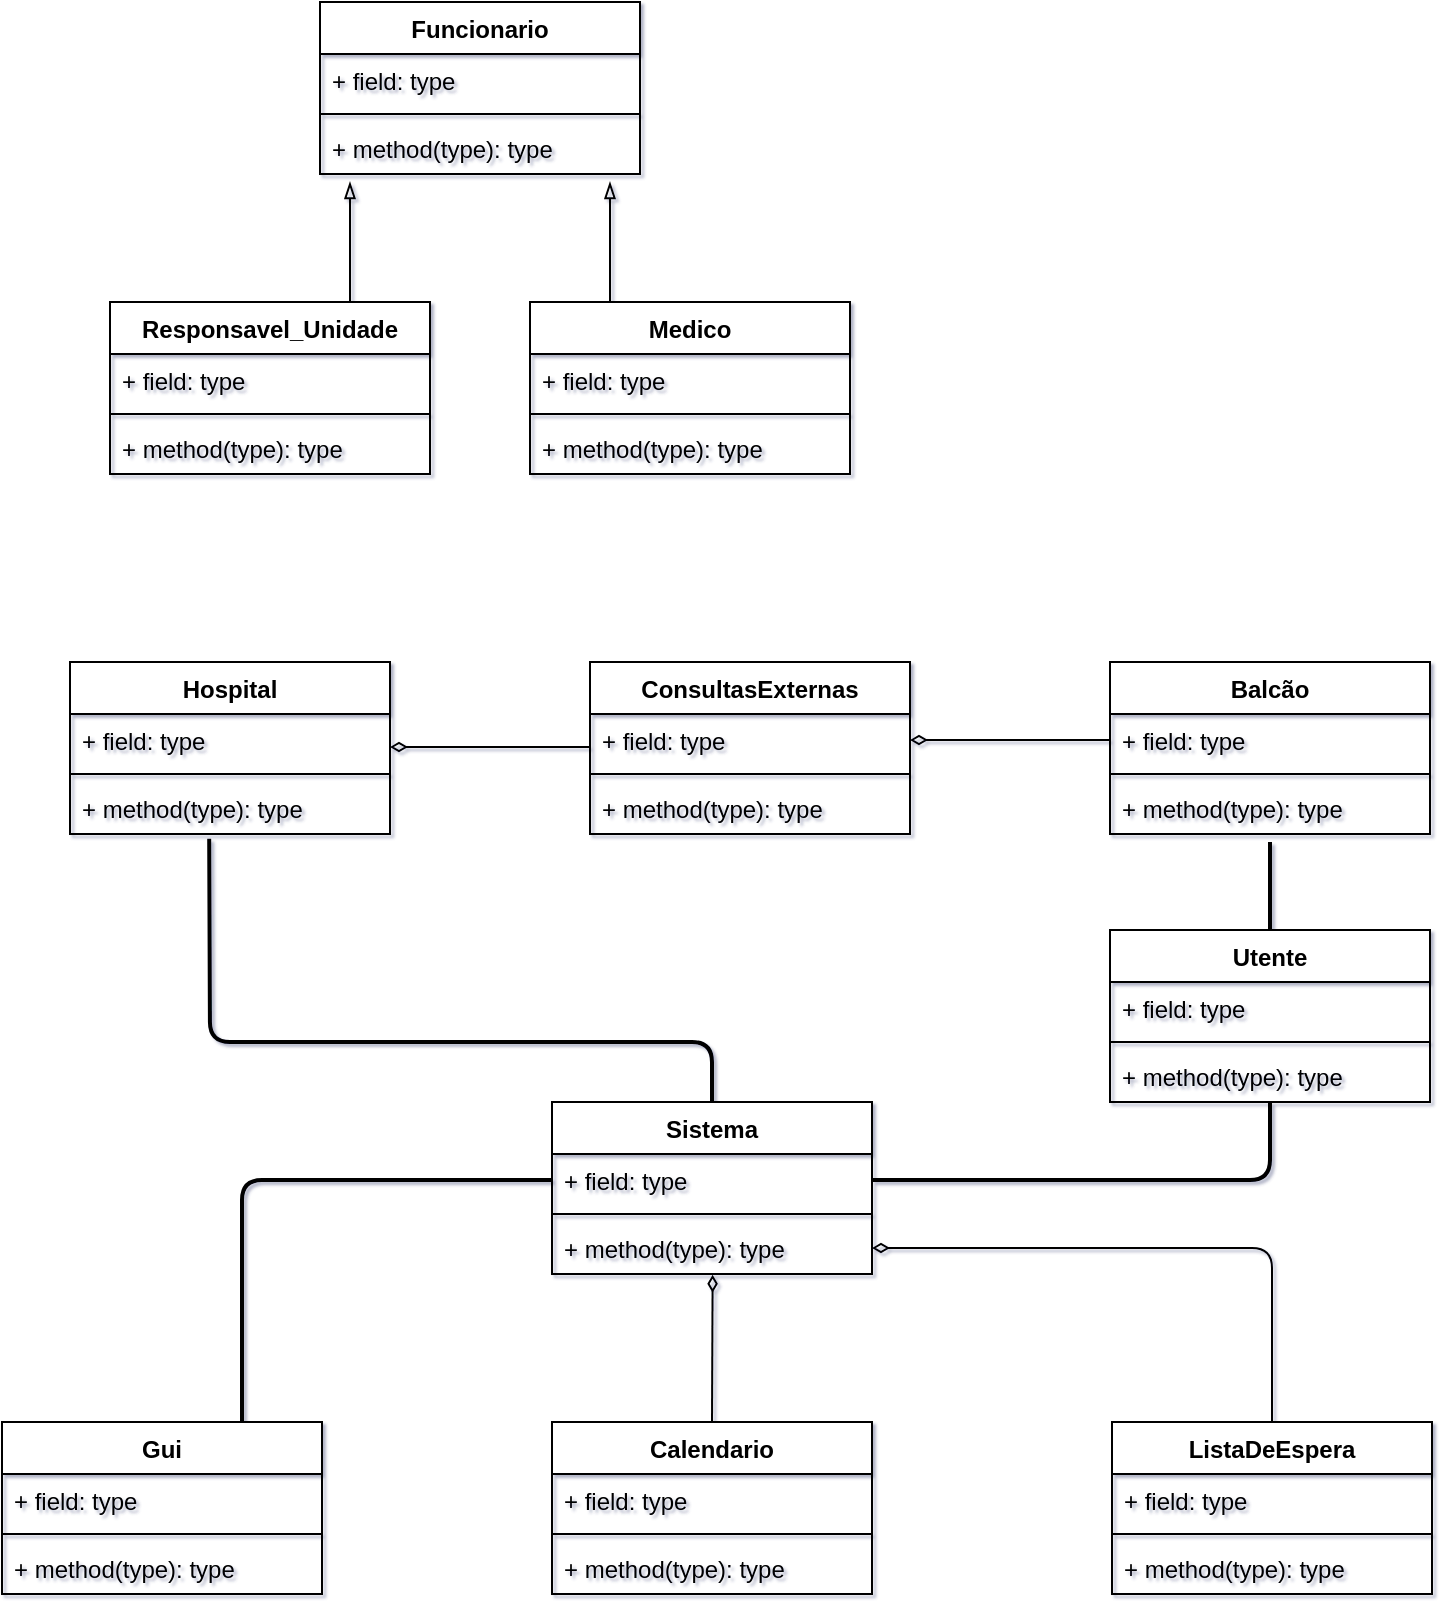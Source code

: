 <mxfile version="14.2.6" type="device"><diagram id="d--_WvBgTu2M_p7kY_5c" name="Page-1"><mxGraphModel dx="2076" dy="982" grid="1" gridSize="10" guides="1" tooltips="1" connect="1" arrows="1" fold="1" page="1" pageScale="1" pageWidth="827" pageHeight="1169" math="0" shadow="1"><root><mxCell id="0"/><mxCell id="1" parent="0"/><mxCell id="7AdQg85X4V5JH0FfHCd1-5" value="Funcionario" style="swimlane;fontStyle=1;align=center;verticalAlign=top;childLayout=stackLayout;horizontal=1;startSize=26;horizontalStack=0;resizeParent=1;resizeParentMax=0;resizeLast=0;collapsible=1;marginBottom=0;" vertex="1" parent="1"><mxGeometry x="215" y="60" width="160" height="86" as="geometry"/></mxCell><mxCell id="7AdQg85X4V5JH0FfHCd1-6" value="+ field: type" style="text;strokeColor=none;fillColor=none;align=left;verticalAlign=top;spacingLeft=4;spacingRight=4;overflow=hidden;rotatable=0;points=[[0,0.5],[1,0.5]];portConstraint=eastwest;" vertex="1" parent="7AdQg85X4V5JH0FfHCd1-5"><mxGeometry y="26" width="160" height="26" as="geometry"/></mxCell><mxCell id="7AdQg85X4V5JH0FfHCd1-7" value="" style="line;strokeWidth=1;fillColor=none;align=left;verticalAlign=middle;spacingTop=-1;spacingLeft=3;spacingRight=3;rotatable=0;labelPosition=right;points=[];portConstraint=eastwest;" vertex="1" parent="7AdQg85X4V5JH0FfHCd1-5"><mxGeometry y="52" width="160" height="8" as="geometry"/></mxCell><mxCell id="7AdQg85X4V5JH0FfHCd1-8" value="+ method(type): type" style="text;strokeColor=none;fillColor=none;align=left;verticalAlign=top;spacingLeft=4;spacingRight=4;overflow=hidden;rotatable=0;points=[[0,0.5],[1,0.5]];portConstraint=eastwest;" vertex="1" parent="7AdQg85X4V5JH0FfHCd1-5"><mxGeometry y="60" width="160" height="26" as="geometry"/></mxCell><mxCell id="7AdQg85X4V5JH0FfHCd1-9" value="Utente" style="swimlane;fontStyle=1;align=center;verticalAlign=top;childLayout=stackLayout;horizontal=1;startSize=26;horizontalStack=0;resizeParent=1;resizeParentMax=0;resizeLast=0;collapsible=1;marginBottom=0;" vertex="1" parent="1"><mxGeometry x="610" y="524" width="160" height="86" as="geometry"/></mxCell><mxCell id="7AdQg85X4V5JH0FfHCd1-10" value="+ field: type" style="text;strokeColor=none;fillColor=none;align=left;verticalAlign=top;spacingLeft=4;spacingRight=4;overflow=hidden;rotatable=0;points=[[0,0.5],[1,0.5]];portConstraint=eastwest;" vertex="1" parent="7AdQg85X4V5JH0FfHCd1-9"><mxGeometry y="26" width="160" height="26" as="geometry"/></mxCell><mxCell id="7AdQg85X4V5JH0FfHCd1-11" value="" style="line;strokeWidth=1;fillColor=none;align=left;verticalAlign=middle;spacingTop=-1;spacingLeft=3;spacingRight=3;rotatable=0;labelPosition=right;points=[];portConstraint=eastwest;" vertex="1" parent="7AdQg85X4V5JH0FfHCd1-9"><mxGeometry y="52" width="160" height="8" as="geometry"/></mxCell><mxCell id="7AdQg85X4V5JH0FfHCd1-12" value="+ method(type): type" style="text;strokeColor=none;fillColor=none;align=left;verticalAlign=top;spacingLeft=4;spacingRight=4;overflow=hidden;rotatable=0;points=[[0,0.5],[1,0.5]];portConstraint=eastwest;" vertex="1" parent="7AdQg85X4V5JH0FfHCd1-9"><mxGeometry y="60" width="160" height="26" as="geometry"/></mxCell><mxCell id="7AdQg85X4V5JH0FfHCd1-13" value="Medico" style="swimlane;fontStyle=1;align=center;verticalAlign=top;childLayout=stackLayout;horizontal=1;startSize=26;horizontalStack=0;resizeParent=1;resizeParentMax=0;resizeLast=0;collapsible=1;marginBottom=0;" vertex="1" parent="1"><mxGeometry x="320" y="210" width="160" height="86" as="geometry"/></mxCell><mxCell id="7AdQg85X4V5JH0FfHCd1-14" value="+ field: type" style="text;strokeColor=none;fillColor=none;align=left;verticalAlign=top;spacingLeft=4;spacingRight=4;overflow=hidden;rotatable=0;points=[[0,0.5],[1,0.5]];portConstraint=eastwest;" vertex="1" parent="7AdQg85X4V5JH0FfHCd1-13"><mxGeometry y="26" width="160" height="26" as="geometry"/></mxCell><mxCell id="7AdQg85X4V5JH0FfHCd1-15" value="" style="line;strokeWidth=1;fillColor=none;align=left;verticalAlign=middle;spacingTop=-1;spacingLeft=3;spacingRight=3;rotatable=0;labelPosition=right;points=[];portConstraint=eastwest;" vertex="1" parent="7AdQg85X4V5JH0FfHCd1-13"><mxGeometry y="52" width="160" height="8" as="geometry"/></mxCell><mxCell id="7AdQg85X4V5JH0FfHCd1-16" value="+ method(type): type" style="text;strokeColor=none;fillColor=none;align=left;verticalAlign=top;spacingLeft=4;spacingRight=4;overflow=hidden;rotatable=0;points=[[0,0.5],[1,0.5]];portConstraint=eastwest;" vertex="1" parent="7AdQg85X4V5JH0FfHCd1-13"><mxGeometry y="60" width="160" height="26" as="geometry"/></mxCell><mxCell id="7AdQg85X4V5JH0FfHCd1-17" value="Responsavel_Unidade" style="swimlane;fontStyle=1;align=center;verticalAlign=top;childLayout=stackLayout;horizontal=1;startSize=26;horizontalStack=0;resizeParent=1;resizeParentMax=0;resizeLast=0;collapsible=1;marginBottom=0;" vertex="1" parent="1"><mxGeometry x="110" y="210" width="160" height="86" as="geometry"/></mxCell><mxCell id="7AdQg85X4V5JH0FfHCd1-18" value="+ field: type" style="text;strokeColor=none;fillColor=none;align=left;verticalAlign=top;spacingLeft=4;spacingRight=4;overflow=hidden;rotatable=0;points=[[0,0.5],[1,0.5]];portConstraint=eastwest;" vertex="1" parent="7AdQg85X4V5JH0FfHCd1-17"><mxGeometry y="26" width="160" height="26" as="geometry"/></mxCell><mxCell id="7AdQg85X4V5JH0FfHCd1-19" value="" style="line;strokeWidth=1;fillColor=none;align=left;verticalAlign=middle;spacingTop=-1;spacingLeft=3;spacingRight=3;rotatable=0;labelPosition=right;points=[];portConstraint=eastwest;" vertex="1" parent="7AdQg85X4V5JH0FfHCd1-17"><mxGeometry y="52" width="160" height="8" as="geometry"/></mxCell><mxCell id="7AdQg85X4V5JH0FfHCd1-20" value="+ method(type): type" style="text;strokeColor=none;fillColor=none;align=left;verticalAlign=top;spacingLeft=4;spacingRight=4;overflow=hidden;rotatable=0;points=[[0,0.5],[1,0.5]];portConstraint=eastwest;" vertex="1" parent="7AdQg85X4V5JH0FfHCd1-17"><mxGeometry y="60" width="160" height="26" as="geometry"/></mxCell><mxCell id="7AdQg85X4V5JH0FfHCd1-21" value="" style="endArrow=blockThin;html=1;exitX=0.75;exitY=0;exitDx=0;exitDy=0;endFill=0;" edge="1" parent="1" source="7AdQg85X4V5JH0FfHCd1-17"><mxGeometry width="50" height="50" relative="1" as="geometry"><mxPoint x="510" y="140" as="sourcePoint"/><mxPoint x="230" y="150" as="targetPoint"/></mxGeometry></mxCell><mxCell id="7AdQg85X4V5JH0FfHCd1-22" value="" style="endArrow=blockThin;html=1;endFill=0;exitX=0.25;exitY=0;exitDx=0;exitDy=0;" edge="1" parent="1" source="7AdQg85X4V5JH0FfHCd1-13"><mxGeometry width="50" height="50" relative="1" as="geometry"><mxPoint x="370" y="200" as="sourcePoint"/><mxPoint x="360" y="150" as="targetPoint"/></mxGeometry></mxCell><mxCell id="7AdQg85X4V5JH0FfHCd1-26" value="Hospital" style="swimlane;fontStyle=1;align=center;verticalAlign=top;childLayout=stackLayout;horizontal=1;startSize=26;horizontalStack=0;resizeParent=1;resizeParentMax=0;resizeLast=0;collapsible=1;marginBottom=0;" vertex="1" parent="1"><mxGeometry x="90" y="390" width="160" height="86" as="geometry"/></mxCell><mxCell id="7AdQg85X4V5JH0FfHCd1-27" value="+ field: type" style="text;strokeColor=none;fillColor=none;align=left;verticalAlign=top;spacingLeft=4;spacingRight=4;overflow=hidden;rotatable=0;points=[[0,0.5],[1,0.5]];portConstraint=eastwest;" vertex="1" parent="7AdQg85X4V5JH0FfHCd1-26"><mxGeometry y="26" width="160" height="26" as="geometry"/></mxCell><mxCell id="7AdQg85X4V5JH0FfHCd1-28" value="" style="line;strokeWidth=1;fillColor=none;align=left;verticalAlign=middle;spacingTop=-1;spacingLeft=3;spacingRight=3;rotatable=0;labelPosition=right;points=[];portConstraint=eastwest;" vertex="1" parent="7AdQg85X4V5JH0FfHCd1-26"><mxGeometry y="52" width="160" height="8" as="geometry"/></mxCell><mxCell id="7AdQg85X4V5JH0FfHCd1-29" value="+ method(type): type" style="text;strokeColor=none;fillColor=none;align=left;verticalAlign=top;spacingLeft=4;spacingRight=4;overflow=hidden;rotatable=0;points=[[0,0.5],[1,0.5]];portConstraint=eastwest;" vertex="1" parent="7AdQg85X4V5JH0FfHCd1-26"><mxGeometry y="60" width="160" height="26" as="geometry"/></mxCell><mxCell id="7AdQg85X4V5JH0FfHCd1-30" value="ConsultasExternas" style="swimlane;fontStyle=1;align=center;verticalAlign=top;childLayout=stackLayout;horizontal=1;startSize=26;horizontalStack=0;resizeParent=1;resizeParentMax=0;resizeLast=0;collapsible=1;marginBottom=0;" vertex="1" parent="1"><mxGeometry x="350" y="390" width="160" height="86" as="geometry"/></mxCell><mxCell id="7AdQg85X4V5JH0FfHCd1-31" value="+ field: type" style="text;strokeColor=none;fillColor=none;align=left;verticalAlign=top;spacingLeft=4;spacingRight=4;overflow=hidden;rotatable=0;points=[[0,0.5],[1,0.5]];portConstraint=eastwest;" vertex="1" parent="7AdQg85X4V5JH0FfHCd1-30"><mxGeometry y="26" width="160" height="26" as="geometry"/></mxCell><mxCell id="7AdQg85X4V5JH0FfHCd1-32" value="" style="line;strokeWidth=1;fillColor=none;align=left;verticalAlign=middle;spacingTop=-1;spacingLeft=3;spacingRight=3;rotatable=0;labelPosition=right;points=[];portConstraint=eastwest;" vertex="1" parent="7AdQg85X4V5JH0FfHCd1-30"><mxGeometry y="52" width="160" height="8" as="geometry"/></mxCell><mxCell id="7AdQg85X4V5JH0FfHCd1-33" value="+ method(type): type" style="text;strokeColor=none;fillColor=none;align=left;verticalAlign=top;spacingLeft=4;spacingRight=4;overflow=hidden;rotatable=0;points=[[0,0.5],[1,0.5]];portConstraint=eastwest;" vertex="1" parent="7AdQg85X4V5JH0FfHCd1-30"><mxGeometry y="60" width="160" height="26" as="geometry"/></mxCell><mxCell id="7AdQg85X4V5JH0FfHCd1-34" value="Balcão" style="swimlane;fontStyle=1;align=center;verticalAlign=top;childLayout=stackLayout;horizontal=1;startSize=26;horizontalStack=0;resizeParent=1;resizeParentMax=0;resizeLast=0;collapsible=1;marginBottom=0;" vertex="1" parent="1"><mxGeometry x="610" y="390" width="160" height="86" as="geometry"/></mxCell><mxCell id="7AdQg85X4V5JH0FfHCd1-35" value="+ field: type" style="text;strokeColor=none;fillColor=none;align=left;verticalAlign=top;spacingLeft=4;spacingRight=4;overflow=hidden;rotatable=0;points=[[0,0.5],[1,0.5]];portConstraint=eastwest;" vertex="1" parent="7AdQg85X4V5JH0FfHCd1-34"><mxGeometry y="26" width="160" height="26" as="geometry"/></mxCell><mxCell id="7AdQg85X4V5JH0FfHCd1-36" value="" style="line;strokeWidth=1;fillColor=none;align=left;verticalAlign=middle;spacingTop=-1;spacingLeft=3;spacingRight=3;rotatable=0;labelPosition=right;points=[];portConstraint=eastwest;" vertex="1" parent="7AdQg85X4V5JH0FfHCd1-34"><mxGeometry y="52" width="160" height="8" as="geometry"/></mxCell><mxCell id="7AdQg85X4V5JH0FfHCd1-37" value="+ method(type): type" style="text;strokeColor=none;fillColor=none;align=left;verticalAlign=top;spacingLeft=4;spacingRight=4;overflow=hidden;rotatable=0;points=[[0,0.5],[1,0.5]];portConstraint=eastwest;" vertex="1" parent="7AdQg85X4V5JH0FfHCd1-34"><mxGeometry y="60" width="160" height="26" as="geometry"/></mxCell><mxCell id="7AdQg85X4V5JH0FfHCd1-38" value="" style="endArrow=diamondThin;html=1;exitX=0;exitY=0.5;exitDx=0;exitDy=0;entryX=1;entryY=0.5;entryDx=0;entryDy=0;endFill=0;" edge="1" parent="1" source="7AdQg85X4V5JH0FfHCd1-35" target="7AdQg85X4V5JH0FfHCd1-31"><mxGeometry width="50" height="50" relative="1" as="geometry"><mxPoint x="320" y="560" as="sourcePoint"/><mxPoint x="370" y="510" as="targetPoint"/></mxGeometry></mxCell><mxCell id="7AdQg85X4V5JH0FfHCd1-39" value="" style="endArrow=diamondThin;html=1;exitX=0;exitY=0.5;exitDx=0;exitDy=0;entryX=1;entryY=0.5;entryDx=0;entryDy=0;endFill=0;" edge="1" parent="1"><mxGeometry width="50" height="50" relative="1" as="geometry"><mxPoint x="350" y="432.5" as="sourcePoint"/><mxPoint x="250" y="432.5" as="targetPoint"/></mxGeometry></mxCell><mxCell id="7AdQg85X4V5JH0FfHCd1-40" value="Sistema" style="swimlane;fontStyle=1;align=center;verticalAlign=top;childLayout=stackLayout;horizontal=1;startSize=26;horizontalStack=0;resizeParent=1;resizeParentMax=0;resizeLast=0;collapsible=1;marginBottom=0;" vertex="1" parent="1"><mxGeometry x="331" y="610" width="160" height="86" as="geometry"/></mxCell><mxCell id="7AdQg85X4V5JH0FfHCd1-41" value="+ field: type" style="text;strokeColor=none;fillColor=none;align=left;verticalAlign=top;spacingLeft=4;spacingRight=4;overflow=hidden;rotatable=0;points=[[0,0.5],[1,0.5]];portConstraint=eastwest;" vertex="1" parent="7AdQg85X4V5JH0FfHCd1-40"><mxGeometry y="26" width="160" height="26" as="geometry"/></mxCell><mxCell id="7AdQg85X4V5JH0FfHCd1-42" value="" style="line;strokeWidth=1;fillColor=none;align=left;verticalAlign=middle;spacingTop=-1;spacingLeft=3;spacingRight=3;rotatable=0;labelPosition=right;points=[];portConstraint=eastwest;" vertex="1" parent="7AdQg85X4V5JH0FfHCd1-40"><mxGeometry y="52" width="160" height="8" as="geometry"/></mxCell><mxCell id="7AdQg85X4V5JH0FfHCd1-43" value="+ method(type): type" style="text;strokeColor=none;fillColor=none;align=left;verticalAlign=top;spacingLeft=4;spacingRight=4;overflow=hidden;rotatable=0;points=[[0,0.5],[1,0.5]];portConstraint=eastwest;" vertex="1" parent="7AdQg85X4V5JH0FfHCd1-40"><mxGeometry y="60" width="160" height="26" as="geometry"/></mxCell><mxCell id="7AdQg85X4V5JH0FfHCd1-44" value="Calendario" style="swimlane;fontStyle=1;align=center;verticalAlign=top;childLayout=stackLayout;horizontal=1;startSize=26;horizontalStack=0;resizeParent=1;resizeParentMax=0;resizeLast=0;collapsible=1;marginBottom=0;" vertex="1" parent="1"><mxGeometry x="331" y="770" width="160" height="86" as="geometry"/></mxCell><mxCell id="7AdQg85X4V5JH0FfHCd1-45" value="+ field: type" style="text;strokeColor=none;fillColor=none;align=left;verticalAlign=top;spacingLeft=4;spacingRight=4;overflow=hidden;rotatable=0;points=[[0,0.5],[1,0.5]];portConstraint=eastwest;" vertex="1" parent="7AdQg85X4V5JH0FfHCd1-44"><mxGeometry y="26" width="160" height="26" as="geometry"/></mxCell><mxCell id="7AdQg85X4V5JH0FfHCd1-46" value="" style="line;strokeWidth=1;fillColor=none;align=left;verticalAlign=middle;spacingTop=-1;spacingLeft=3;spacingRight=3;rotatable=0;labelPosition=right;points=[];portConstraint=eastwest;" vertex="1" parent="7AdQg85X4V5JH0FfHCd1-44"><mxGeometry y="52" width="160" height="8" as="geometry"/></mxCell><mxCell id="7AdQg85X4V5JH0FfHCd1-47" value="+ method(type): type" style="text;strokeColor=none;fillColor=none;align=left;verticalAlign=top;spacingLeft=4;spacingRight=4;overflow=hidden;rotatable=0;points=[[0,0.5],[1,0.5]];portConstraint=eastwest;" vertex="1" parent="7AdQg85X4V5JH0FfHCd1-44"><mxGeometry y="60" width="160" height="26" as="geometry"/></mxCell><mxCell id="7AdQg85X4V5JH0FfHCd1-48" value="Gui" style="swimlane;fontStyle=1;align=center;verticalAlign=top;childLayout=stackLayout;horizontal=1;startSize=26;horizontalStack=0;resizeParent=1;resizeParentMax=0;resizeLast=0;collapsible=1;marginBottom=0;" vertex="1" parent="1"><mxGeometry x="56" y="770" width="160" height="86" as="geometry"/></mxCell><mxCell id="7AdQg85X4V5JH0FfHCd1-49" value="+ field: type" style="text;strokeColor=none;fillColor=none;align=left;verticalAlign=top;spacingLeft=4;spacingRight=4;overflow=hidden;rotatable=0;points=[[0,0.5],[1,0.5]];portConstraint=eastwest;" vertex="1" parent="7AdQg85X4V5JH0FfHCd1-48"><mxGeometry y="26" width="160" height="26" as="geometry"/></mxCell><mxCell id="7AdQg85X4V5JH0FfHCd1-50" value="" style="line;strokeWidth=1;fillColor=none;align=left;verticalAlign=middle;spacingTop=-1;spacingLeft=3;spacingRight=3;rotatable=0;labelPosition=right;points=[];portConstraint=eastwest;" vertex="1" parent="7AdQg85X4V5JH0FfHCd1-48"><mxGeometry y="52" width="160" height="8" as="geometry"/></mxCell><mxCell id="7AdQg85X4V5JH0FfHCd1-51" value="+ method(type): type" style="text;strokeColor=none;fillColor=none;align=left;verticalAlign=top;spacingLeft=4;spacingRight=4;overflow=hidden;rotatable=0;points=[[0,0.5],[1,0.5]];portConstraint=eastwest;" vertex="1" parent="7AdQg85X4V5JH0FfHCd1-48"><mxGeometry y="60" width="160" height="26" as="geometry"/></mxCell><mxCell id="7AdQg85X4V5JH0FfHCd1-52" value="ListaDeEspera" style="swimlane;fontStyle=1;align=center;verticalAlign=top;childLayout=stackLayout;horizontal=1;startSize=26;horizontalStack=0;resizeParent=1;resizeParentMax=0;resizeLast=0;collapsible=1;marginBottom=0;" vertex="1" parent="1"><mxGeometry x="611" y="770" width="160" height="86" as="geometry"/></mxCell><mxCell id="7AdQg85X4V5JH0FfHCd1-53" value="+ field: type" style="text;strokeColor=none;fillColor=none;align=left;verticalAlign=top;spacingLeft=4;spacingRight=4;overflow=hidden;rotatable=0;points=[[0,0.5],[1,0.5]];portConstraint=eastwest;" vertex="1" parent="7AdQg85X4V5JH0FfHCd1-52"><mxGeometry y="26" width="160" height="26" as="geometry"/></mxCell><mxCell id="7AdQg85X4V5JH0FfHCd1-54" value="" style="line;strokeWidth=1;fillColor=none;align=left;verticalAlign=middle;spacingTop=-1;spacingLeft=3;spacingRight=3;rotatable=0;labelPosition=right;points=[];portConstraint=eastwest;" vertex="1" parent="7AdQg85X4V5JH0FfHCd1-52"><mxGeometry y="52" width="160" height="8" as="geometry"/></mxCell><mxCell id="7AdQg85X4V5JH0FfHCd1-55" value="+ method(type): type" style="text;strokeColor=none;fillColor=none;align=left;verticalAlign=top;spacingLeft=4;spacingRight=4;overflow=hidden;rotatable=0;points=[[0,0.5],[1,0.5]];portConstraint=eastwest;" vertex="1" parent="7AdQg85X4V5JH0FfHCd1-52"><mxGeometry y="60" width="160" height="26" as="geometry"/></mxCell><mxCell id="7AdQg85X4V5JH0FfHCd1-57" value="" style="endArrow=diamondThin;html=1;endFill=0;exitX=0.5;exitY=0;exitDx=0;exitDy=0;entryX=0.502;entryY=1.015;entryDx=0;entryDy=0;entryPerimeter=0;" edge="1" parent="1" source="7AdQg85X4V5JH0FfHCd1-44" target="7AdQg85X4V5JH0FfHCd1-43"><mxGeometry width="50" height="50" relative="1" as="geometry"><mxPoint x="431" y="816.8" as="sourcePoint"/><mxPoint x="421" y="706" as="targetPoint"/></mxGeometry></mxCell><mxCell id="7AdQg85X4V5JH0FfHCd1-58" value="" style="endArrow=diamondThin;html=1;endFill=0;exitX=0.5;exitY=0;exitDx=0;exitDy=0;entryX=1;entryY=0.5;entryDx=0;entryDy=0;shadow=0;" edge="1" parent="1" source="7AdQg85X4V5JH0FfHCd1-52" target="7AdQg85X4V5JH0FfHCd1-43"><mxGeometry width="50" height="50" relative="1" as="geometry"><mxPoint x="421" y="916" as="sourcePoint"/><mxPoint x="421.32" y="706.39" as="targetPoint"/><Array as="points"><mxPoint x="691" y="683"/></Array></mxGeometry></mxCell><mxCell id="7AdQg85X4V5JH0FfHCd1-59" value="" style="endArrow=none;html=1;strokeWidth=2;exitX=0.75;exitY=0;exitDx=0;exitDy=0;entryX=0;entryY=0.5;entryDx=0;entryDy=0;" edge="1" parent="1" source="7AdQg85X4V5JH0FfHCd1-48" target="7AdQg85X4V5JH0FfHCd1-41"><mxGeometry width="50" height="50" relative="1" as="geometry"><mxPoint x="341" y="826" as="sourcePoint"/><mxPoint x="391" y="776" as="targetPoint"/><Array as="points"><mxPoint x="176" y="649"/></Array></mxGeometry></mxCell><mxCell id="7AdQg85X4V5JH0FfHCd1-62" value="" style="endArrow=none;html=1;shadow=0;strokeWidth=2;exitX=0.5;exitY=0;exitDx=0;exitDy=0;entryX=0.435;entryY=1.092;entryDx=0;entryDy=0;entryPerimeter=0;" edge="1" parent="1" source="7AdQg85X4V5JH0FfHCd1-40" target="7AdQg85X4V5JH0FfHCd1-29"><mxGeometry width="50" height="50" relative="1" as="geometry"><mxPoint x="640" y="270" as="sourcePoint"/><mxPoint x="690" y="220" as="targetPoint"/><Array as="points"><mxPoint x="411" y="580"/><mxPoint x="160" y="580"/></Array></mxGeometry></mxCell><mxCell id="7AdQg85X4V5JH0FfHCd1-64" value="" style="endArrow=none;html=1;shadow=0;strokeWidth=2;exitX=0.5;exitY=1;exitDx=0;exitDy=0;exitPerimeter=0;entryX=1;entryY=0.5;entryDx=0;entryDy=0;" edge="1" parent="1" source="7AdQg85X4V5JH0FfHCd1-12" target="7AdQg85X4V5JH0FfHCd1-41"><mxGeometry width="50" height="50" relative="1" as="geometry"><mxPoint x="460" y="590" as="sourcePoint"/><mxPoint x="510" y="540" as="targetPoint"/><Array as="points"><mxPoint x="690" y="649"/></Array></mxGeometry></mxCell><mxCell id="7AdQg85X4V5JH0FfHCd1-65" value="" style="endArrow=none;html=1;shadow=0;strokeWidth=2;exitX=0.5;exitY=0;exitDx=0;exitDy=0;entryX=0.5;entryY=1.154;entryDx=0;entryDy=0;entryPerimeter=0;" edge="1" parent="1" source="7AdQg85X4V5JH0FfHCd1-9" target="7AdQg85X4V5JH0FfHCd1-37"><mxGeometry width="50" height="50" relative="1" as="geometry"><mxPoint x="460" y="590" as="sourcePoint"/><mxPoint x="510" y="540" as="targetPoint"/></mxGeometry></mxCell></root></mxGraphModel></diagram></mxfile>
